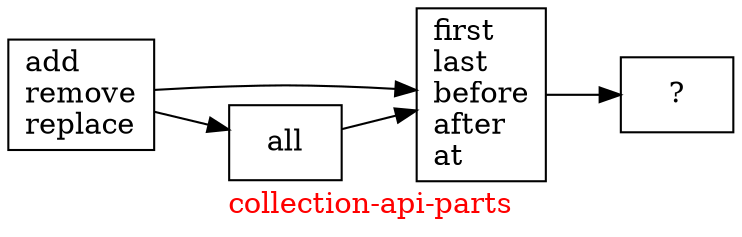 // Copyright (C) 2007, 2008, 2009 Robert Nielsen <robert@dakota.org>
//
// Licensed under the Apache License, Version 2.0 (the "License");
// you may not use this file except in compliance with the License.
// You may obtain a copy of the License at
//
//      http://www.apache.org/licenses/LICENSE-2.0
//
// Unless required by applicable law or agreed to in writing, software
// distributed under the License is distributed on an "AS IS" BASIS,
// WITHOUT WARRANTIES OR CONDITIONS OF ANY KIND, either express or implied.
// See the License for the specific language governing permissions and
// limitations under the License.

digraph "collection-api-parts"
{
  graph [ label = "\G", fontcolor = red ];
  graph [ rankdir = "LR",
          center  = true,
          size    = "7.5,10" ];

  node [ shape = rect ];

  n3 [ label = "add\lremove\lreplace\l" ];
  n6 [ label = "first\llast\lbefore\lafter\lat\l" ];

  n6 -> "?";
  n3 -> "all" -> n6;
  n3 -> n6;
}
